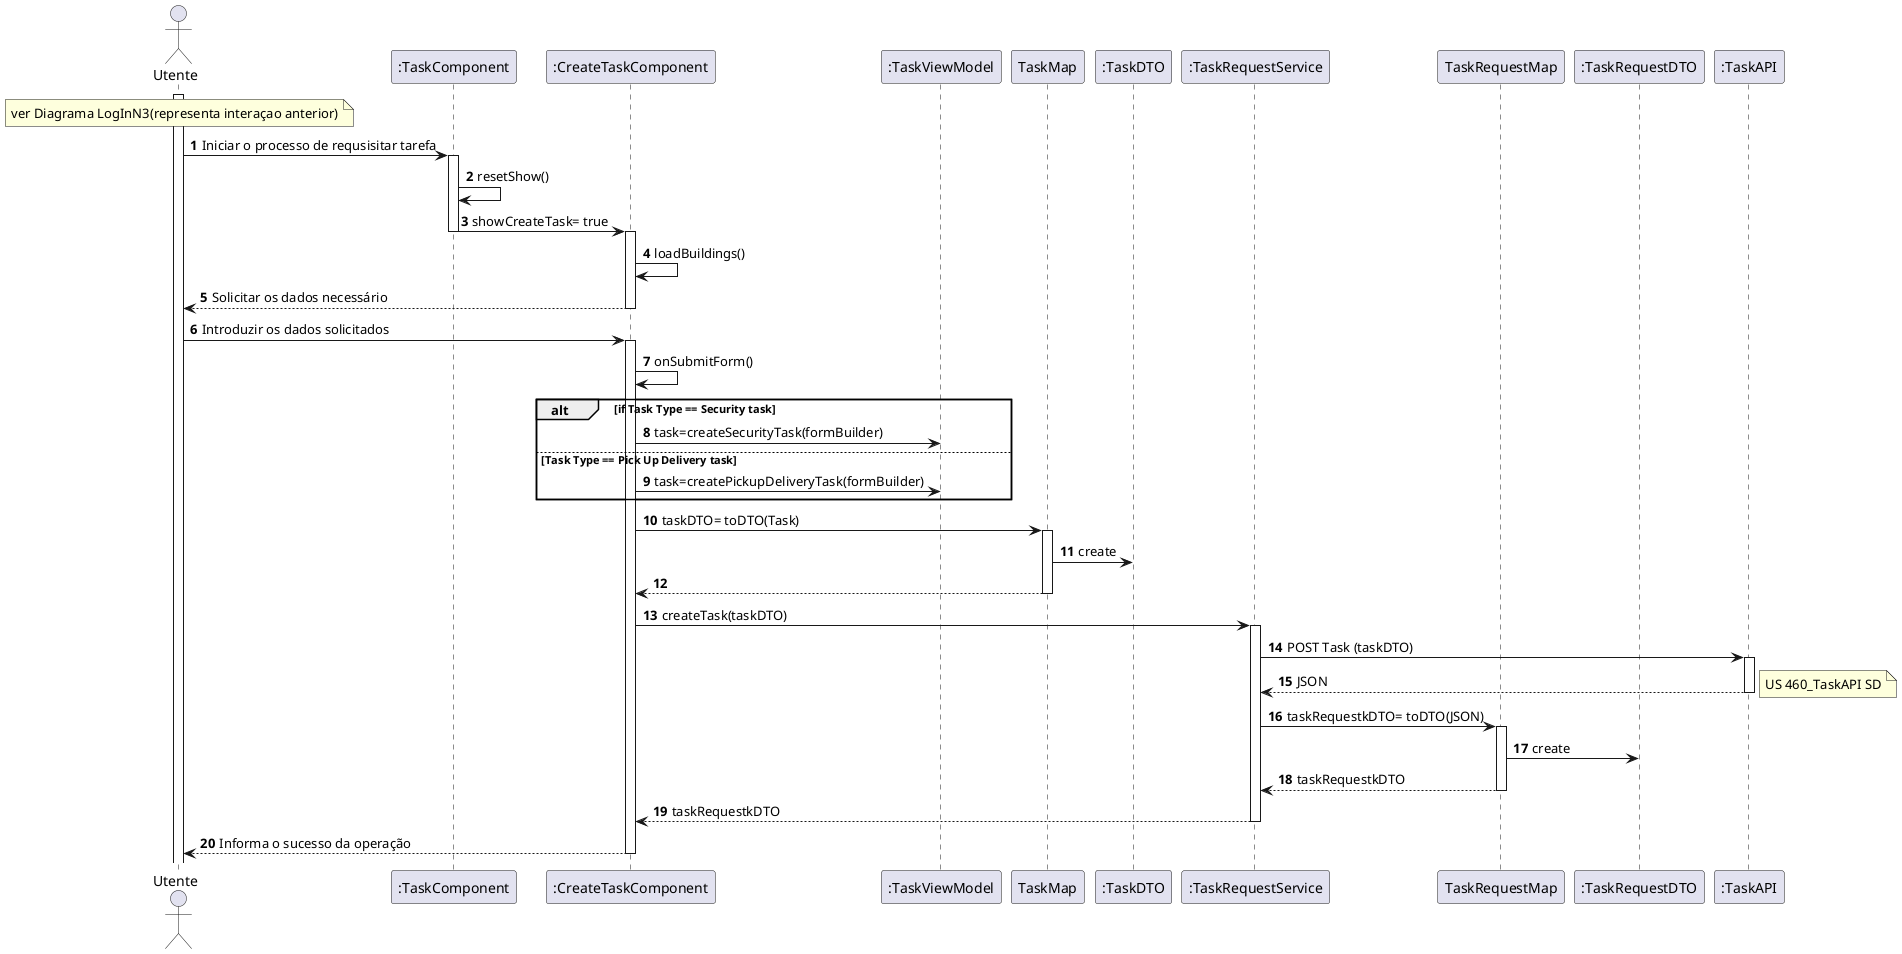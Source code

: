 


@startuml
autonumber
actor  "Utente" as UTENTE
participant ":TaskComponent" as TC
participant ":CreateTaskComponent" as CreateTask
participant ":TaskViewModel" as TaskModel
participant "TaskMap" as TaskMAP
participant ":TaskDTO" as TaskDTO
participant ":TaskRequestService" as SERVICE
participant "TaskRequestMap" as TaskRMAP
participant ":TaskRequestDTO" as TaskRDTO
participant ":TaskAPI" as BLDG


activate UTENTE
note over UTENTE
  ver Diagrama LogInN3(representa interaçao anterior)
end note


UTENTE -> TC : Iniciar o processo de requsisitar tarefa
activate TC


TC -> TC : resetShow()

TC -> CreateTask : showCreateTask= true

deactivate TC

activate CreateTask

CreateTask -> CreateTask : loadBuildings()

CreateTask  --> UTENTE : Solicitar os dados necessário

deactivate CreateTask

UTENTE -> CreateTask  : Introduzir os dados solicitados
activate CreateTask



CreateTask -> CreateTask:  onSubmitForm()

alt if Task Type == Security task
CreateTask -> TaskModel : task=createSecurityTask(formBuilder)

else  Task Type == Pick Up Delivery task

CreateTask -> TaskModel : task=createPickupDeliveryTask(formBuilder)

 end alt

CreateTask -> TaskMAP : taskDTO= toDTO(Task)
activate TaskMAP
TaskMAP -> TaskDTO :create
TaskMAP -->  CreateTask
deactivate TaskMAP


CreateTask -> SERVICE : createTask(taskDTO)
activate SERVICE

SERVICE -> BLDG : POST Task (taskDTO)
activate BLDG

return JSON
    note right:  US 460_TaskAPI SD

deactivate BLDG

SERVICE -> TaskRMAP : taskRequestkDTO= toDTO(JSON)
activate TaskRMAP
TaskRMAP -> TaskRDTO :create
TaskRMAP -->  SERVICE :taskRequestkDTO
deactivate TaskRMAP


SERVICE --> CreateTask :taskRequestkDTO
deactivate SERVICE
CreateTask  --> UTENTE : Informa o sucesso da operação


deactivate CreateTask

@enduml
